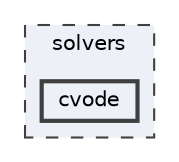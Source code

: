 digraph "solvers/cvode"
{
 // LATEX_PDF_SIZE
  bgcolor="transparent";
  edge [fontname=Helvetica,fontsize=10,labelfontname=Helvetica,labelfontsize=10];
  node [fontname=Helvetica,fontsize=10,shape=box,height=0.2,width=0.4];
  compound=true
  subgraph clusterdir_65b24c28d0f232e494405d4f9f0c5236 {
    graph [ bgcolor="#edf0f7", pencolor="grey25", label="solvers", fontname=Helvetica,fontsize=10 style="filled,dashed", URL="dir_65b24c28d0f232e494405d4f9f0c5236.html",tooltip=""]
  dir_2fa68b8173a7ff45e4a851f35b620849 [label="cvode", fillcolor="#edf0f7", color="grey25", style="filled,bold", URL="dir_2fa68b8173a7ff45e4a851f35b620849.html",tooltip=""];
  }
}
